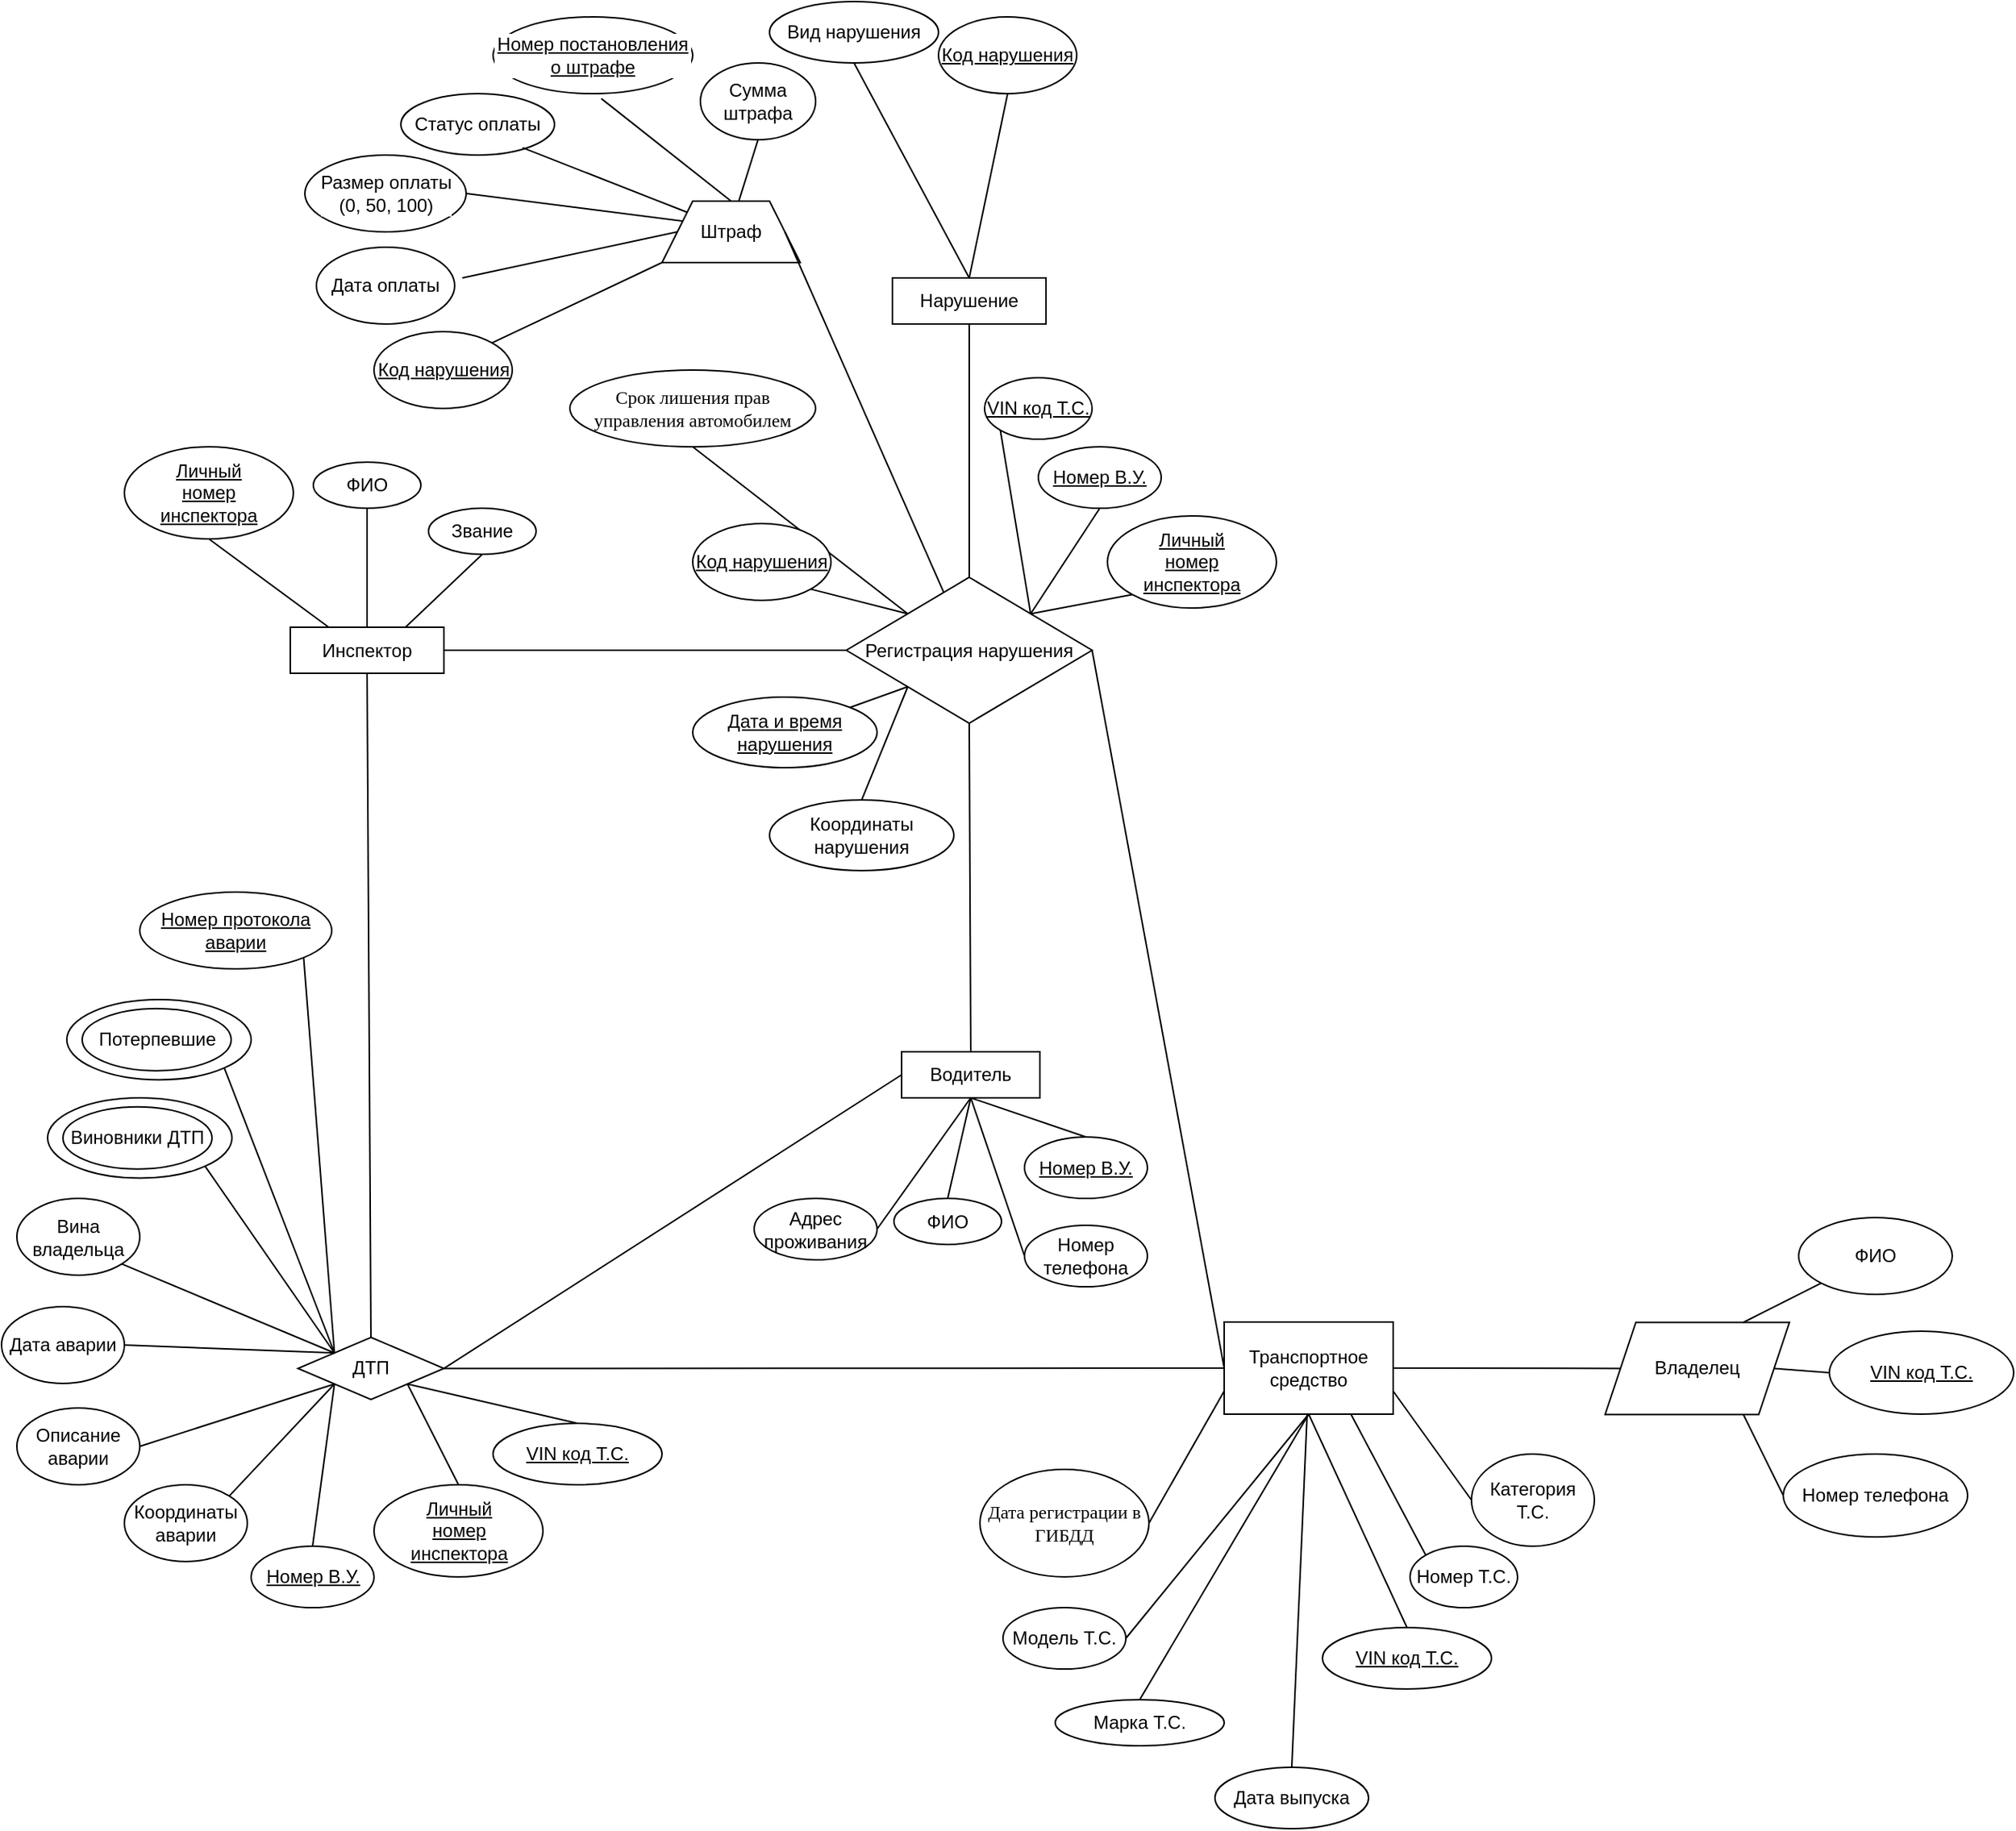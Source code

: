 <mxfile version="24.8.3">
  <diagram name="Страница — 1" id="uybRoan9pvtPxitQQdLI">
    <mxGraphModel dx="2509" dy="2067" grid="1" gridSize="10" guides="1" tooltips="1" connect="1" arrows="0" fold="1" page="1" pageScale="1" pageWidth="827" pageHeight="1169" math="0" shadow="0">
      <root>
        <mxCell id="0" />
        <mxCell id="1" parent="0" />
        <mxCell id="2xZ_PK04om7FWo83Txfk-1" value="Инспектор" style="rounded=0;whiteSpace=wrap;html=1;" parent="1" vertex="1">
          <mxGeometry x="-442" y="127.5" width="100" height="30" as="geometry" />
        </mxCell>
        <mxCell id="2xZ_PK04om7FWo83Txfk-3" value="Водитель" style="rounded=0;whiteSpace=wrap;html=1;" parent="1" vertex="1">
          <mxGeometry x="-44" y="404" width="90" height="30" as="geometry" />
        </mxCell>
        <mxCell id="2xZ_PK04om7FWo83Txfk-4" value="ФИО" style="ellipse;whiteSpace=wrap;html=1;" parent="1" vertex="1">
          <mxGeometry x="-49" y="499.5" width="70" height="30" as="geometry" />
        </mxCell>
        <mxCell id="2xZ_PK04om7FWo83Txfk-9" value="" style="endArrow=none;html=1;rounded=0;exitX=0.5;exitY=1;exitDx=0;exitDy=0;entryX=0.5;entryY=0;entryDx=0;entryDy=0;" parent="1" source="2xZ_PK04om7FWo83Txfk-3" target="2xZ_PK04om7FWo83Txfk-4" edge="1">
          <mxGeometry width="50" height="50" relative="1" as="geometry">
            <mxPoint x="326" y="796.5" as="sourcePoint" />
            <mxPoint x="-14" y="564" as="targetPoint" />
          </mxGeometry>
        </mxCell>
        <mxCell id="2xZ_PK04om7FWo83Txfk-10" value="Номер В.У." style="ellipse;whiteSpace=wrap;html=1;fontStyle=4" parent="1" vertex="1">
          <mxGeometry x="36" y="459.5" width="80" height="40" as="geometry" />
        </mxCell>
        <mxCell id="2xZ_PK04om7FWo83Txfk-11" value="" style="endArrow=none;html=1;rounded=0;entryX=0.5;entryY=0;entryDx=0;entryDy=0;" parent="1" target="2xZ_PK04om7FWo83Txfk-10" edge="1">
          <mxGeometry width="50" height="50" relative="1" as="geometry">
            <mxPoint x="1" y="434" as="sourcePoint" />
            <mxPoint x="396" y="766.5" as="targetPoint" />
          </mxGeometry>
        </mxCell>
        <mxCell id="2xZ_PK04om7FWo83Txfk-12" value="Номер телефона" style="ellipse;whiteSpace=wrap;html=1;" parent="1" vertex="1">
          <mxGeometry x="36" y="517" width="80" height="40" as="geometry" />
        </mxCell>
        <mxCell id="2xZ_PK04om7FWo83Txfk-13" value="" style="endArrow=none;html=1;rounded=0;entryX=0;entryY=0.5;entryDx=0;entryDy=0;exitX=0.5;exitY=1;exitDx=0;exitDy=0;" parent="1" source="2xZ_PK04om7FWo83Txfk-3" target="2xZ_PK04om7FWo83Txfk-12" edge="1">
          <mxGeometry width="50" height="50" relative="1" as="geometry">
            <mxPoint x="346" y="816.5" as="sourcePoint" />
            <mxPoint x="396" y="766.5" as="targetPoint" />
          </mxGeometry>
        </mxCell>
        <mxCell id="2xZ_PK04om7FWo83Txfk-15" value="Адрес проживания" style="ellipse;whiteSpace=wrap;html=1;" parent="1" vertex="1">
          <mxGeometry x="-140" y="499.5" width="80" height="40" as="geometry" />
        </mxCell>
        <mxCell id="2xZ_PK04om7FWo83Txfk-17" value="" style="endArrow=none;html=1;rounded=0;exitX=1;exitY=0.5;exitDx=0;exitDy=0;entryX=0.5;entryY=1;entryDx=0;entryDy=0;" parent="1" source="2xZ_PK04om7FWo83Txfk-15" target="2xZ_PK04om7FWo83Txfk-3" edge="1">
          <mxGeometry width="50" height="50" relative="1" as="geometry">
            <mxPoint x="216" y="686.5" as="sourcePoint" />
            <mxPoint x="256" y="636.5" as="targetPoint" />
          </mxGeometry>
        </mxCell>
        <mxCell id="2xZ_PK04om7FWo83Txfk-18" value="Нарушение" style="rounded=0;whiteSpace=wrap;html=1;" parent="1" vertex="1">
          <mxGeometry x="-50" y="-100" width="100" height="30" as="geometry" />
        </mxCell>
        <mxCell id="2xZ_PK04om7FWo83Txfk-20" value="&lt;u&gt;Личный&lt;/u&gt;&lt;div&gt;&lt;u&gt;номер&lt;/u&gt;&lt;/div&gt;&lt;div&gt;&lt;u&gt;инспектора&lt;/u&gt;&lt;/div&gt;" style="ellipse;whiteSpace=wrap;html=1;" parent="1" vertex="1">
          <mxGeometry x="-550" y="10" width="110" height="60" as="geometry" />
        </mxCell>
        <mxCell id="2xZ_PK04om7FWo83Txfk-21" value="" style="endArrow=none;html=1;rounded=0;entryX=0.5;entryY=1;entryDx=0;entryDy=0;exitX=0.25;exitY=0;exitDx=0;exitDy=0;" parent="1" source="2xZ_PK04om7FWo83Txfk-1" target="2xZ_PK04om7FWo83Txfk-20" edge="1">
          <mxGeometry width="50" height="50" relative="1" as="geometry">
            <mxPoint x="-1032" y="140" as="sourcePoint" />
            <mxPoint x="-982" y="90" as="targetPoint" />
          </mxGeometry>
        </mxCell>
        <mxCell id="2xZ_PK04om7FWo83Txfk-24" value="Транспортное&lt;div&gt;средство&lt;/div&gt;" style="rounded=0;whiteSpace=wrap;html=1;" parent="1" vertex="1">
          <mxGeometry x="166" y="580" width="110" height="60" as="geometry" />
        </mxCell>
        <mxCell id="2xZ_PK04om7FWo83Txfk-30" value="Номер Т.С." style="ellipse;whiteSpace=wrap;html=1;fontStyle=0" parent="1" vertex="1">
          <mxGeometry x="287" y="726" width="70" height="40" as="geometry" />
        </mxCell>
        <mxCell id="2xZ_PK04om7FWo83Txfk-32" value="Модель Т.С." style="ellipse;whiteSpace=wrap;html=1;" parent="1" vertex="1">
          <mxGeometry x="22" y="766" width="80" height="40" as="geometry" />
        </mxCell>
        <mxCell id="2xZ_PK04om7FWo83Txfk-34" value="" style="endArrow=none;html=1;rounded=0;exitX=0.75;exitY=1;exitDx=0;exitDy=0;entryX=0;entryY=0;entryDx=0;entryDy=0;" parent="1" source="2xZ_PK04om7FWo83Txfk-24" target="2xZ_PK04om7FWo83Txfk-30" edge="1">
          <mxGeometry width="50" height="50" relative="1" as="geometry">
            <mxPoint x="397" y="686" as="sourcePoint" />
            <mxPoint x="447" y="636" as="targetPoint" />
          </mxGeometry>
        </mxCell>
        <mxCell id="2xZ_PK04om7FWo83Txfk-41" value="Дата выпуска" style="ellipse;whiteSpace=wrap;html=1;" parent="1" vertex="1">
          <mxGeometry x="160" y="870" width="100" height="40" as="geometry" />
        </mxCell>
        <mxCell id="DVrpvTOk0jTV4oM5Se0g-2" value="&#xa;&lt;b style=&quot;font-weight: normal; font-size: 12px;&quot; id=&quot;docs-internal-guid-81faf70e-7fff-be24-3cce-21bf5d25a622&quot;&gt;&lt;span style=&quot;font-size: 12px; font-family: &amp;quot;Times New Roman&amp;quot;, serif; background-color: transparent; font-weight: 400; font-style: normal; font-variant: normal; text-decoration: none; vertical-align: baseline; white-space: pre-wrap;&quot;&gt;Дата регистрации в ГИБДД&lt;/span&gt;&lt;/b&gt;&#xa;&#xa;" style="ellipse;whiteSpace=wrap;html=1;fontColor=#000000;fontSize=12;verticalAlign=top;" vertex="1" parent="1">
          <mxGeometry x="7" y="676" width="110" height="70" as="geometry" />
        </mxCell>
        <mxCell id="DVrpvTOk0jTV4oM5Se0g-3" value="" style="endArrow=none;html=1;rounded=0;exitX=1;exitY=0.5;exitDx=0;exitDy=0;entryX=0;entryY=0.75;entryDx=0;entryDy=0;" edge="1" parent="1" source="DVrpvTOk0jTV4oM5Se0g-2" target="2xZ_PK04om7FWo83Txfk-24">
          <mxGeometry width="50" height="50" relative="1" as="geometry">
            <mxPoint x="127" y="701" as="sourcePoint" />
            <mxPoint x="317" y="646" as="targetPoint" />
          </mxGeometry>
        </mxCell>
        <mxCell id="DVrpvTOk0jTV4oM5Se0g-5" value="&lt;b style=&quot;font-weight: normal; font-size: 12px;&quot; id=&quot;docs-internal-guid-deb80641-7fff-4cc3-0323-eca9b664dfb7&quot;&gt;&lt;span style=&quot;font-size: 12px; font-family: &amp;quot;Times New Roman&amp;quot;, serif; background-color: transparent; font-weight: 400; font-style: normal; font-variant: normal; text-decoration: none; vertical-align: baseline; white-space: pre-wrap;&quot;&gt;Срок лишения прав управления автомобилем&lt;/span&gt;&lt;/b&gt;" style="ellipse;whiteSpace=wrap;html=1;fontColor=default;verticalAlign=middle;fontSize=12;" vertex="1" parent="1">
          <mxGeometry x="-260" y="-40" width="160" height="50" as="geometry" />
        </mxCell>
        <mxCell id="DVrpvTOk0jTV4oM5Se0g-6" value="" style="endArrow=none;html=1;rounded=0;exitX=0;exitY=0;exitDx=0;exitDy=0;entryX=0.5;entryY=1;entryDx=0;entryDy=0;" edge="1" parent="1" source="DVrpvTOk0jTV4oM5Se0g-7" target="DVrpvTOk0jTV4oM5Se0g-5">
          <mxGeometry width="50" height="50" relative="1" as="geometry">
            <mxPoint x="270" y="180" as="sourcePoint" />
            <mxPoint x="320" y="130" as="targetPoint" />
          </mxGeometry>
        </mxCell>
        <mxCell id="DVrpvTOk0jTV4oM5Se0g-7" value="Регистрация нарушения" style="rhombus;whiteSpace=wrap;html=1;" vertex="1" parent="1">
          <mxGeometry x="-80" y="95" width="160" height="95" as="geometry" />
        </mxCell>
        <mxCell id="DVrpvTOk0jTV4oM5Se0g-9" value="" style="endArrow=none;html=1;rounded=0;exitX=1;exitY=0.75;exitDx=0;exitDy=0;entryX=0;entryY=0.5;entryDx=0;entryDy=0;" edge="1" parent="1" source="2xZ_PK04om7FWo83Txfk-24" target="DVrpvTOk0jTV4oM5Se0g-10">
          <mxGeometry width="50" height="50" relative="1" as="geometry">
            <mxPoint x="17" y="746" as="sourcePoint" />
            <mxPoint x="347.692" y="700.446" as="targetPoint" />
          </mxGeometry>
        </mxCell>
        <mxCell id="DVrpvTOk0jTV4oM5Se0g-10" value="Категория Т.С." style="ellipse;whiteSpace=wrap;html=1;" vertex="1" parent="1">
          <mxGeometry x="327" y="666" width="80" height="60" as="geometry" />
        </mxCell>
        <mxCell id="DVrpvTOk0jTV4oM5Se0g-13" value="VIN код Т.С." style="ellipse;whiteSpace=wrap;html=1;fontStyle=4" vertex="1" parent="1">
          <mxGeometry x="230" y="779" width="110" height="40" as="geometry" />
        </mxCell>
        <mxCell id="DVrpvTOk0jTV4oM5Se0g-15" value="Марка Т.С." style="ellipse;whiteSpace=wrap;html=1;" vertex="1" parent="1">
          <mxGeometry x="56" y="826" width="110" height="30" as="geometry" />
        </mxCell>
        <mxCell id="DVrpvTOk0jTV4oM5Se0g-18" value="" style="endArrow=none;html=1;rounded=0;exitX=0.5;exitY=0;exitDx=0;exitDy=0;entryX=0.5;entryY=1;entryDx=0;entryDy=0;" edge="1" parent="1" source="DVrpvTOk0jTV4oM5Se0g-13" target="2xZ_PK04om7FWo83Txfk-24">
          <mxGeometry width="50" height="50" relative="1" as="geometry">
            <mxPoint x="307" y="856" as="sourcePoint" />
            <mxPoint x="357" y="806" as="targetPoint" />
          </mxGeometry>
        </mxCell>
        <mxCell id="DVrpvTOk0jTV4oM5Se0g-21" value="Код нарушения" style="ellipse;whiteSpace=wrap;html=1;fontStyle=4" vertex="1" parent="1">
          <mxGeometry x="-20" y="-270" width="90" height="50" as="geometry" />
        </mxCell>
        <mxCell id="DVrpvTOk0jTV4oM5Se0g-22" value="Вид нарушения" style="ellipse;whiteSpace=wrap;html=1;" vertex="1" parent="1">
          <mxGeometry x="-130" y="-280" width="110" height="40" as="geometry" />
        </mxCell>
        <mxCell id="DVrpvTOk0jTV4oM5Se0g-23" value="" style="endArrow=none;html=1;rounded=0;exitX=0.5;exitY=0;exitDx=0;exitDy=0;entryX=0.5;entryY=1;entryDx=0;entryDy=0;" edge="1" parent="1" source="2xZ_PK04om7FWo83Txfk-18" target="DVrpvTOk0jTV4oM5Se0g-22">
          <mxGeometry width="50" height="50" relative="1" as="geometry">
            <mxPoint x="-130" y="140" as="sourcePoint" />
            <mxPoint x="-80" y="90" as="targetPoint" />
          </mxGeometry>
        </mxCell>
        <mxCell id="DVrpvTOk0jTV4oM5Se0g-24" value="" style="endArrow=none;html=1;rounded=0;exitX=0.5;exitY=1;exitDx=0;exitDy=0;entryX=0.5;entryY=0;entryDx=0;entryDy=0;" edge="1" parent="1" source="DVrpvTOk0jTV4oM5Se0g-21" target="2xZ_PK04om7FWo83Txfk-18">
          <mxGeometry width="50" height="50" relative="1" as="geometry">
            <mxPoint x="-130" y="140" as="sourcePoint" />
            <mxPoint x="-80" y="90" as="targetPoint" />
          </mxGeometry>
        </mxCell>
        <mxCell id="DVrpvTOk0jTV4oM5Se0g-27" value="&lt;u&gt;Дата и время нарушения&lt;/u&gt;" style="ellipse;whiteSpace=wrap;html=1;" vertex="1" parent="1">
          <mxGeometry x="-180" y="173" width="120" height="46" as="geometry" />
        </mxCell>
        <mxCell id="DVrpvTOk0jTV4oM5Se0g-28" value="" style="endArrow=none;html=1;rounded=0;exitX=1;exitY=0;exitDx=0;exitDy=0;entryX=0;entryY=1;entryDx=0;entryDy=0;" edge="1" parent="1" source="DVrpvTOk0jTV4oM5Se0g-27" target="DVrpvTOk0jTV4oM5Se0g-7">
          <mxGeometry width="50" height="50" relative="1" as="geometry">
            <mxPoint x="10" y="200" as="sourcePoint" />
            <mxPoint x="60" y="150" as="targetPoint" />
          </mxGeometry>
        </mxCell>
        <mxCell id="DVrpvTOk0jTV4oM5Se0g-29" value="Координаты нарушения" style="ellipse;whiteSpace=wrap;html=1;" vertex="1" parent="1">
          <mxGeometry x="-130" y="240" width="120" height="46" as="geometry" />
        </mxCell>
        <mxCell id="DVrpvTOk0jTV4oM5Se0g-30" value="" style="endArrow=none;html=1;rounded=0;exitX=0.5;exitY=0;exitDx=0;exitDy=0;entryX=0;entryY=1;entryDx=0;entryDy=0;" edge="1" parent="1" source="DVrpvTOk0jTV4oM5Se0g-29" target="DVrpvTOk0jTV4oM5Se0g-7">
          <mxGeometry width="50" height="50" relative="1" as="geometry">
            <mxPoint x="10" y="210" as="sourcePoint" />
            <mxPoint x="60" y="160" as="targetPoint" />
          </mxGeometry>
        </mxCell>
        <mxCell id="DVrpvTOk0jTV4oM5Se0g-31" value="Номер В.У." style="ellipse;whiteSpace=wrap;html=1;fontStyle=4" vertex="1" parent="1">
          <mxGeometry x="45" y="10" width="80" height="40" as="geometry" />
        </mxCell>
        <mxCell id="DVrpvTOk0jTV4oM5Se0g-32" value="" style="endArrow=none;html=1;rounded=0;entryX=0.5;entryY=1;entryDx=0;entryDy=0;exitX=1;exitY=0;exitDx=0;exitDy=0;" edge="1" parent="1" source="DVrpvTOk0jTV4oM5Se0g-7" target="DVrpvTOk0jTV4oM5Se0g-31">
          <mxGeometry width="50" height="50" relative="1" as="geometry">
            <mxPoint y="190" as="sourcePoint" />
            <mxPoint x="50" y="140" as="targetPoint" />
          </mxGeometry>
        </mxCell>
        <mxCell id="DVrpvTOk0jTV4oM5Se0g-33" value="Код нарушения" style="ellipse;whiteSpace=wrap;html=1;fontStyle=4;horizontal=1;strokeColor=default;" vertex="1" parent="1">
          <mxGeometry x="-180" y="60" width="90" height="50" as="geometry" />
        </mxCell>
        <mxCell id="DVrpvTOk0jTV4oM5Se0g-34" value="" style="endArrow=none;html=1;rounded=0;exitX=1;exitY=1;exitDx=0;exitDy=0;entryX=0;entryY=0;entryDx=0;entryDy=0;" edge="1" parent="1" source="DVrpvTOk0jTV4oM5Se0g-33" target="DVrpvTOk0jTV4oM5Se0g-7">
          <mxGeometry width="50" height="50" relative="1" as="geometry">
            <mxPoint x="-100" y="180" as="sourcePoint" />
            <mxPoint x="-50" y="130" as="targetPoint" />
          </mxGeometry>
        </mxCell>
        <mxCell id="DVrpvTOk0jTV4oM5Se0g-36" value="" style="endArrow=none;html=1;rounded=0;entryX=0.5;entryY=1;entryDx=0;entryDy=0;exitX=0.5;exitY=0;exitDx=0;exitDy=0;" edge="1" parent="1" source="DVrpvTOk0jTV4oM5Se0g-7" target="2xZ_PK04om7FWo83Txfk-18">
          <mxGeometry width="50" height="50" relative="1" as="geometry">
            <mxPoint x="70" y="20" as="sourcePoint" />
            <mxPoint y="-130" as="targetPoint" />
          </mxGeometry>
        </mxCell>
        <mxCell id="DVrpvTOk0jTV4oM5Se0g-37" value="Размер оплаты&lt;div&gt;(0, 50, 100)&lt;/div&gt;" style="ellipse;whiteSpace=wrap;html=1;labelBackgroundColor=#FFFFFF;" vertex="1" parent="1">
          <mxGeometry x="-432.5" y="-180" width="105" height="50" as="geometry" />
        </mxCell>
        <mxCell id="DVrpvTOk0jTV4oM5Se0g-39" value="Статус оплаты" style="ellipse;whiteSpace=wrap;html=1;labelBackgroundColor=#FFFFFF;" vertex="1" parent="1">
          <mxGeometry x="-370" y="-220" width="100" height="40" as="geometry" />
        </mxCell>
        <mxCell id="DVrpvTOk0jTV4oM5Se0g-41" value="Дата оплаты" style="ellipse;whiteSpace=wrap;html=1;fontStyle=0;labelBackgroundColor=#FFFFFF;" vertex="1" parent="1">
          <mxGeometry x="-425" y="-120" width="90" height="50" as="geometry" />
        </mxCell>
        <mxCell id="DVrpvTOk0jTV4oM5Se0g-43" value="Номер постановления о штрафе" style="ellipse;whiteSpace=wrap;html=1;fontStyle=4;labelBackgroundColor=#FFFFFF;" vertex="1" parent="1">
          <mxGeometry x="-310" y="-270" width="130" height="50" as="geometry" />
        </mxCell>
        <mxCell id="DVrpvTOk0jTV4oM5Se0g-53" value="&lt;u&gt;Личный&lt;/u&gt;&lt;div&gt;&lt;u&gt;номер&lt;/u&gt;&lt;/div&gt;&lt;div&gt;&lt;u&gt;инспектора&lt;/u&gt;&lt;/div&gt;" style="ellipse;whiteSpace=wrap;html=1;" vertex="1" parent="1">
          <mxGeometry x="90" y="55" width="110" height="60" as="geometry" />
        </mxCell>
        <mxCell id="DVrpvTOk0jTV4oM5Se0g-54" value="" style="endArrow=none;html=1;rounded=0;entryX=0;entryY=1;entryDx=0;entryDy=0;exitX=1;exitY=0;exitDx=0;exitDy=0;" edge="1" parent="1" source="DVrpvTOk0jTV4oM5Se0g-7" target="DVrpvTOk0jTV4oM5Se0g-53">
          <mxGeometry width="50" height="50" relative="1" as="geometry">
            <mxPoint x="-70" y="190" as="sourcePoint" />
            <mxPoint x="-20" y="140" as="targetPoint" />
          </mxGeometry>
        </mxCell>
        <mxCell id="DVrpvTOk0jTV4oM5Se0g-55" value="VIN код Т.С." style="ellipse;whiteSpace=wrap;html=1;fontStyle=4" vertex="1" parent="1">
          <mxGeometry x="10" y="-35" width="70" height="40" as="geometry" />
        </mxCell>
        <mxCell id="DVrpvTOk0jTV4oM5Se0g-56" value="" style="endArrow=none;html=1;rounded=0;entryX=0;entryY=1;entryDx=0;entryDy=0;exitX=1;exitY=0;exitDx=0;exitDy=0;" edge="1" parent="1" source="DVrpvTOk0jTV4oM5Se0g-7" target="DVrpvTOk0jTV4oM5Se0g-55">
          <mxGeometry width="50" height="50" relative="1" as="geometry">
            <mxPoint x="40" y="120" as="sourcePoint" />
            <mxPoint x="90" y="110" as="targetPoint" />
          </mxGeometry>
        </mxCell>
        <mxCell id="DVrpvTOk0jTV4oM5Se0g-57" value="" style="endArrow=none;html=1;rounded=0;exitX=1;exitY=0.5;exitDx=0;exitDy=0;entryX=0;entryY=0.5;entryDx=0;entryDy=0;" edge="1" parent="1" source="2xZ_PK04om7FWo83Txfk-1" target="DVrpvTOk0jTV4oM5Se0g-7">
          <mxGeometry width="50" height="50" relative="1" as="geometry">
            <mxPoint x="40" y="160" as="sourcePoint" />
            <mxPoint x="90" y="110" as="targetPoint" />
          </mxGeometry>
        </mxCell>
        <mxCell id="DVrpvTOk0jTV4oM5Se0g-58" value="ФИО" style="ellipse;whiteSpace=wrap;html=1;" vertex="1" parent="1">
          <mxGeometry x="-427" y="20" width="70" height="30" as="geometry" />
        </mxCell>
        <mxCell id="DVrpvTOk0jTV4oM5Se0g-59" value="Звание" style="ellipse;whiteSpace=wrap;html=1;" vertex="1" parent="1">
          <mxGeometry x="-352" y="50" width="70" height="30" as="geometry" />
        </mxCell>
        <mxCell id="DVrpvTOk0jTV4oM5Se0g-60" value="" style="endArrow=none;html=1;rounded=0;exitX=0.5;exitY=0;exitDx=0;exitDy=0;entryX=0.5;entryY=1;entryDx=0;entryDy=0;" edge="1" parent="1" source="2xZ_PK04om7FWo83Txfk-1" target="DVrpvTOk0jTV4oM5Se0g-58">
          <mxGeometry width="50" height="50" relative="1" as="geometry">
            <mxPoint x="-162" y="150" as="sourcePoint" />
            <mxPoint x="-112" y="100" as="targetPoint" />
          </mxGeometry>
        </mxCell>
        <mxCell id="DVrpvTOk0jTV4oM5Se0g-61" value="" style="endArrow=none;html=1;rounded=0;exitX=0.75;exitY=0;exitDx=0;exitDy=0;entryX=0.5;entryY=1;entryDx=0;entryDy=0;" edge="1" parent="1" source="2xZ_PK04om7FWo83Txfk-1" target="DVrpvTOk0jTV4oM5Se0g-59">
          <mxGeometry width="50" height="50" relative="1" as="geometry">
            <mxPoint x="-162" y="150" as="sourcePoint" />
            <mxPoint x="-112" y="100" as="targetPoint" />
          </mxGeometry>
        </mxCell>
        <mxCell id="DVrpvTOk0jTV4oM5Se0g-62" value="Штраф" style="shape=trapezoid;perimeter=trapezoidPerimeter;whiteSpace=wrap;html=1;fixedSize=1;labelBackgroundColor=#FFFFFF;" vertex="1" parent="1">
          <mxGeometry x="-200" y="-150" width="90" height="40" as="geometry" />
        </mxCell>
        <mxCell id="DVrpvTOk0jTV4oM5Se0g-71" value="" style="endArrow=none;html=1;rounded=0;entryX=0;entryY=0.5;entryDx=0;entryDy=0;exitX=1;exitY=0.5;exitDx=0;exitDy=0;" edge="1" parent="1" source="2xZ_PK04om7FWo83Txfk-24" target="DVrpvTOk0jTV4oM5Se0g-72">
          <mxGeometry width="50" height="50" relative="1" as="geometry">
            <mxPoint x="-33" y="697" as="sourcePoint" />
            <mxPoint x="347.0" y="627" as="targetPoint" />
          </mxGeometry>
        </mxCell>
        <mxCell id="DVrpvTOk0jTV4oM5Se0g-72" value="Владелец" style="shape=parallelogram;perimeter=parallelogramPerimeter;whiteSpace=wrap;html=1;fixedSize=1;" vertex="1" parent="1">
          <mxGeometry x="414" y="580.25" width="120" height="60" as="geometry" />
        </mxCell>
        <mxCell id="DVrpvTOk0jTV4oM5Se0g-73" value="" style="endArrow=none;html=1;rounded=0;exitX=1;exitY=0.5;exitDx=0;exitDy=0;entryX=0;entryY=0.5;entryDx=0;entryDy=0;" edge="1" parent="1" source="DVrpvTOk0jTV4oM5Se0g-7" target="2xZ_PK04om7FWo83Txfk-24">
          <mxGeometry width="50" height="50" relative="1" as="geometry">
            <mxPoint x="340" y="230" as="sourcePoint" />
            <mxPoint x="390" y="180" as="targetPoint" />
          </mxGeometry>
        </mxCell>
        <mxCell id="DVrpvTOk0jTV4oM5Se0g-75" value="Сумма штрафа" style="ellipse;whiteSpace=wrap;html=1;" vertex="1" parent="1">
          <mxGeometry x="-175" y="-240" width="75" height="50" as="geometry" />
        </mxCell>
        <mxCell id="DVrpvTOk0jTV4oM5Se0g-83" value="ДТП" style="rhombus;whiteSpace=wrap;html=1;" vertex="1" parent="1">
          <mxGeometry x="-437" y="590" width="95" height="40.5" as="geometry" />
        </mxCell>
        <mxCell id="DVrpvTOk0jTV4oM5Se0g-84" value="Координаты аварии" style="ellipse;whiteSpace=wrap;html=1;" vertex="1" parent="1">
          <mxGeometry x="-550" y="686" width="80" height="50" as="geometry" />
        </mxCell>
        <mxCell id="DVrpvTOk0jTV4oM5Se0g-85" value="Дата аварии" style="ellipse;whiteSpace=wrap;html=1;" vertex="1" parent="1">
          <mxGeometry x="-630" y="570" width="80" height="50" as="geometry" />
        </mxCell>
        <mxCell id="DVrpvTOk0jTV4oM5Se0g-86" value="Вина владельца" style="ellipse;whiteSpace=wrap;html=1;" vertex="1" parent="1">
          <mxGeometry x="-620" y="499.5" width="80" height="50" as="geometry" />
        </mxCell>
        <mxCell id="DVrpvTOk0jTV4oM5Se0g-88" value="Описание аварии" style="ellipse;whiteSpace=wrap;html=1;" vertex="1" parent="1">
          <mxGeometry x="-620" y="636" width="80" height="50" as="geometry" />
        </mxCell>
        <mxCell id="DVrpvTOk0jTV4oM5Se0g-92" value="" style="endArrow=none;html=1;rounded=0;exitX=0.5;exitY=1;exitDx=0;exitDy=0;entryX=0.5;entryY=0;entryDx=0;entryDy=0;" edge="1" parent="1" source="DVrpvTOk0jTV4oM5Se0g-7" target="2xZ_PK04om7FWo83Txfk-3">
          <mxGeometry width="50" height="50" relative="1" as="geometry">
            <mxPoint y="170" as="sourcePoint" />
            <mxPoint y="310" as="targetPoint" />
          </mxGeometry>
        </mxCell>
        <mxCell id="DVrpvTOk0jTV4oM5Se0g-93" value="" style="endArrow=none;html=1;rounded=0;exitX=1;exitY=0.5;exitDx=0;exitDy=0;" edge="1" parent="1" source="DVrpvTOk0jTV4oM5Se0g-62" target="DVrpvTOk0jTV4oM5Se0g-7">
          <mxGeometry width="50" height="50" relative="1" as="geometry">
            <mxPoint x="-130" y="-60" as="sourcePoint" />
            <mxPoint x="-80" y="-110" as="targetPoint" />
          </mxGeometry>
        </mxCell>
        <mxCell id="DVrpvTOk0jTV4oM5Se0g-94" value="Код нарушения" style="ellipse;whiteSpace=wrap;html=1;fontStyle=4" vertex="1" parent="1">
          <mxGeometry x="-387.5" y="-65" width="90" height="50" as="geometry" />
        </mxCell>
        <mxCell id="DVrpvTOk0jTV4oM5Se0g-95" value="" style="endArrow=none;html=1;rounded=0;entryX=0.542;entryY=1.064;entryDx=0;entryDy=0;entryPerimeter=0;exitX=0.5;exitY=0;exitDx=0;exitDy=0;" edge="1" parent="1" source="DVrpvTOk0jTV4oM5Se0g-62" target="DVrpvTOk0jTV4oM5Se0g-43">
          <mxGeometry width="50" height="50" relative="1" as="geometry">
            <mxPoint x="-130" y="10" as="sourcePoint" />
            <mxPoint x="-80" y="-40" as="targetPoint" />
          </mxGeometry>
        </mxCell>
        <mxCell id="DVrpvTOk0jTV4oM5Se0g-96" value="" style="endArrow=none;html=1;rounded=0;entryX=1;entryY=0.5;entryDx=0;entryDy=0;exitX=0;exitY=0.25;exitDx=0;exitDy=0;" edge="1" parent="1" source="DVrpvTOk0jTV4oM5Se0g-62" target="DVrpvTOk0jTV4oM5Se0g-37">
          <mxGeometry width="50" height="50" relative="1" as="geometry">
            <mxPoint x="-199" y="-140" as="sourcePoint" />
            <mxPoint x="-230" y="-207" as="targetPoint" />
          </mxGeometry>
        </mxCell>
        <mxCell id="DVrpvTOk0jTV4oM5Se0g-97" value="" style="endArrow=none;html=1;rounded=0;entryX=0.792;entryY=0.88;entryDx=0;entryDy=0;exitX=0;exitY=0;exitDx=0;exitDy=0;entryPerimeter=0;" edge="1" parent="1" source="DVrpvTOk0jTV4oM5Se0g-62" target="DVrpvTOk0jTV4oM5Se0g-39">
          <mxGeometry width="50" height="50" relative="1" as="geometry">
            <mxPoint x="-230" y="-127" as="sourcePoint" />
            <mxPoint x="-318" y="-145" as="targetPoint" />
          </mxGeometry>
        </mxCell>
        <mxCell id="DVrpvTOk0jTV4oM5Se0g-98" value="" style="endArrow=none;html=1;rounded=0;exitX=0;exitY=0.5;exitDx=0;exitDy=0;" edge="1" parent="1" source="DVrpvTOk0jTV4oM5Se0g-62">
          <mxGeometry width="50" height="50" relative="1" as="geometry">
            <mxPoint x="-228" y="-133" as="sourcePoint" />
            <mxPoint x="-330" y="-100" as="targetPoint" />
          </mxGeometry>
        </mxCell>
        <mxCell id="DVrpvTOk0jTV4oM5Se0g-99" value="" style="endArrow=none;html=1;rounded=0;exitX=0;exitY=1;exitDx=0;exitDy=0;entryX=1;entryY=0;entryDx=0;entryDy=0;" edge="1" parent="1" source="DVrpvTOk0jTV4oM5Se0g-62" target="DVrpvTOk0jTV4oM5Se0g-94">
          <mxGeometry width="50" height="50" relative="1" as="geometry">
            <mxPoint x="-234" y="-120" as="sourcePoint" />
            <mxPoint x="-320" y="-90" as="targetPoint" />
          </mxGeometry>
        </mxCell>
        <mxCell id="DVrpvTOk0jTV4oM5Se0g-100" value="" style="endArrow=none;html=1;rounded=0;entryX=0.5;entryY=1;entryDx=0;entryDy=0;" edge="1" parent="1" target="DVrpvTOk0jTV4oM5Se0g-75">
          <mxGeometry width="50" height="50" relative="1" as="geometry">
            <mxPoint x="-150" y="-150" as="sourcePoint" />
            <mxPoint x="-230" y="-207" as="targetPoint" />
          </mxGeometry>
        </mxCell>
        <mxCell id="DVrpvTOk0jTV4oM5Se0g-101" style="edgeStyle=orthogonalEdgeStyle;rounded=0;orthogonalLoop=1;jettySize=auto;html=1;exitX=0.5;exitY=1;exitDx=0;exitDy=0;" edge="1" parent="1" source="DVrpvTOk0jTV4oM5Se0g-83" target="DVrpvTOk0jTV4oM5Se0g-83">
          <mxGeometry relative="1" as="geometry" />
        </mxCell>
        <mxCell id="DVrpvTOk0jTV4oM5Se0g-104" value="" style="group" vertex="1" connectable="0" parent="1">
          <mxGeometry x="-600" y="434" width="120" height="52.25" as="geometry" />
        </mxCell>
        <mxCell id="DVrpvTOk0jTV4oM5Se0g-103" value="" style="ellipse;whiteSpace=wrap;html=1;" vertex="1" parent="DVrpvTOk0jTV4oM5Se0g-104">
          <mxGeometry width="120" height="52.25" as="geometry" />
        </mxCell>
        <mxCell id="DVrpvTOk0jTV4oM5Se0g-102" value="Виновники ДТП" style="ellipse;whiteSpace=wrap;html=1;" vertex="1" parent="DVrpvTOk0jTV4oM5Se0g-104">
          <mxGeometry x="10" y="5.87" width="97" height="40.5" as="geometry" />
        </mxCell>
        <mxCell id="DVrpvTOk0jTV4oM5Se0g-105" value="" style="group" vertex="1" connectable="0" parent="1">
          <mxGeometry x="-587.5" y="370" width="120" height="52.25" as="geometry" />
        </mxCell>
        <mxCell id="DVrpvTOk0jTV4oM5Se0g-106" value="" style="ellipse;whiteSpace=wrap;html=1;" vertex="1" parent="DVrpvTOk0jTV4oM5Se0g-105">
          <mxGeometry width="120" height="52.25" as="geometry" />
        </mxCell>
        <mxCell id="DVrpvTOk0jTV4oM5Se0g-107" value="Потерпевшие" style="ellipse;whiteSpace=wrap;html=1;" vertex="1" parent="DVrpvTOk0jTV4oM5Se0g-105">
          <mxGeometry x="10" y="5.87" width="97" height="40.5" as="geometry" />
        </mxCell>
        <mxCell id="DVrpvTOk0jTV4oM5Se0g-109" value="" style="endArrow=none;html=1;rounded=0;entryX=0.5;entryY=1;entryDx=0;entryDy=0;exitX=0.5;exitY=0;exitDx=0;exitDy=0;" edge="1" parent="1" source="DVrpvTOk0jTV4oM5Se0g-83" target="2xZ_PK04om7FWo83Txfk-1">
          <mxGeometry width="50" height="50" relative="1" as="geometry">
            <mxPoint x="-260" y="410" as="sourcePoint" />
            <mxPoint x="-210" y="360" as="targetPoint" />
          </mxGeometry>
        </mxCell>
        <mxCell id="DVrpvTOk0jTV4oM5Se0g-110" value="" style="endArrow=none;html=1;rounded=0;entryX=0;entryY=0.5;entryDx=0;entryDy=0;exitX=1;exitY=0.5;exitDx=0;exitDy=0;" edge="1" parent="1" source="DVrpvTOk0jTV4oM5Se0g-83" target="2xZ_PK04om7FWo83Txfk-24">
          <mxGeometry width="50" height="50" relative="1" as="geometry">
            <mxPoint x="-260" y="410" as="sourcePoint" />
            <mxPoint x="-210" y="360" as="targetPoint" />
          </mxGeometry>
        </mxCell>
        <mxCell id="DVrpvTOk0jTV4oM5Se0g-111" value="&lt;u&gt;Личный&lt;/u&gt;&lt;div&gt;&lt;u&gt;номер&lt;/u&gt;&lt;/div&gt;&lt;div&gt;&lt;u&gt;инспектора&lt;/u&gt;&lt;/div&gt;" style="ellipse;whiteSpace=wrap;html=1;" vertex="1" parent="1">
          <mxGeometry x="-387.5" y="686" width="110" height="60" as="geometry" />
        </mxCell>
        <mxCell id="DVrpvTOk0jTV4oM5Se0g-112" value="VIN код Т.С." style="ellipse;whiteSpace=wrap;html=1;fontStyle=4" vertex="1" parent="1">
          <mxGeometry x="-310" y="646" width="110" height="40" as="geometry" />
        </mxCell>
        <mxCell id="DVrpvTOk0jTV4oM5Se0g-113" value="" style="endArrow=none;html=1;rounded=0;entryX=0;entryY=0.5;entryDx=0;entryDy=0;exitX=1;exitY=0.5;exitDx=0;exitDy=0;" edge="1" parent="1" source="DVrpvTOk0jTV4oM5Se0g-83" target="2xZ_PK04om7FWo83Txfk-3">
          <mxGeometry width="50" height="50" relative="1" as="geometry">
            <mxPoint x="-180" y="610" as="sourcePoint" />
            <mxPoint x="-130" y="560" as="targetPoint" />
          </mxGeometry>
        </mxCell>
        <mxCell id="DVrpvTOk0jTV4oM5Se0g-114" value="Номер В.У." style="ellipse;whiteSpace=wrap;html=1;fontStyle=4" vertex="1" parent="1">
          <mxGeometry x="-467.5" y="726" width="80" height="40" as="geometry" />
        </mxCell>
        <mxCell id="DVrpvTOk0jTV4oM5Se0g-115" value="" style="endArrow=none;html=1;rounded=0;exitX=1;exitY=1;exitDx=0;exitDy=0;entryX=0.5;entryY=0;entryDx=0;entryDy=0;" edge="1" parent="1" source="DVrpvTOk0jTV4oM5Se0g-83" target="DVrpvTOk0jTV4oM5Se0g-112">
          <mxGeometry width="50" height="50" relative="1" as="geometry">
            <mxPoint x="-270" y="620" as="sourcePoint" />
            <mxPoint x="-220" y="570" as="targetPoint" />
          </mxGeometry>
        </mxCell>
        <mxCell id="DVrpvTOk0jTV4oM5Se0g-116" value="" style="endArrow=none;html=1;rounded=0;exitX=1;exitY=1;exitDx=0;exitDy=0;entryX=0.5;entryY=0;entryDx=0;entryDy=0;" edge="1" parent="1" source="DVrpvTOk0jTV4oM5Se0g-83" target="DVrpvTOk0jTV4oM5Se0g-111">
          <mxGeometry width="50" height="50" relative="1" as="geometry">
            <mxPoint x="-270" y="620" as="sourcePoint" />
            <mxPoint x="-220" y="570" as="targetPoint" />
          </mxGeometry>
        </mxCell>
        <mxCell id="DVrpvTOk0jTV4oM5Se0g-117" value="" style="endArrow=none;html=1;rounded=0;exitX=0;exitY=1;exitDx=0;exitDy=0;entryX=0.5;entryY=0;entryDx=0;entryDy=0;" edge="1" parent="1" source="DVrpvTOk0jTV4oM5Se0g-83" target="DVrpvTOk0jTV4oM5Se0g-114">
          <mxGeometry width="50" height="50" relative="1" as="geometry">
            <mxPoint x="-270" y="620" as="sourcePoint" />
            <mxPoint x="-220" y="570" as="targetPoint" />
          </mxGeometry>
        </mxCell>
        <mxCell id="DVrpvTOk0jTV4oM5Se0g-118" value="" style="endArrow=none;html=1;rounded=0;entryX=0;entryY=1;entryDx=0;entryDy=0;exitX=1;exitY=0;exitDx=0;exitDy=0;" edge="1" parent="1" source="DVrpvTOk0jTV4oM5Se0g-84" target="DVrpvTOk0jTV4oM5Se0g-83">
          <mxGeometry width="50" height="50" relative="1" as="geometry">
            <mxPoint x="-270" y="620" as="sourcePoint" />
            <mxPoint x="-220" y="570" as="targetPoint" />
          </mxGeometry>
        </mxCell>
        <mxCell id="DVrpvTOk0jTV4oM5Se0g-119" value="" style="endArrow=none;html=1;rounded=0;exitX=0;exitY=1;exitDx=0;exitDy=0;entryX=1;entryY=0.5;entryDx=0;entryDy=0;" edge="1" parent="1" source="DVrpvTOk0jTV4oM5Se0g-83" target="DVrpvTOk0jTV4oM5Se0g-88">
          <mxGeometry width="50" height="50" relative="1" as="geometry">
            <mxPoint x="-270" y="620" as="sourcePoint" />
            <mxPoint x="-220" y="570" as="targetPoint" />
          </mxGeometry>
        </mxCell>
        <mxCell id="DVrpvTOk0jTV4oM5Se0g-120" value="" style="endArrow=none;html=1;rounded=0;entryX=0;entryY=0;entryDx=0;entryDy=0;exitX=1;exitY=0.5;exitDx=0;exitDy=0;" edge="1" parent="1" source="DVrpvTOk0jTV4oM5Se0g-85" target="DVrpvTOk0jTV4oM5Se0g-83">
          <mxGeometry width="50" height="50" relative="1" as="geometry">
            <mxPoint x="-270" y="620" as="sourcePoint" />
            <mxPoint x="-220" y="570" as="targetPoint" />
          </mxGeometry>
        </mxCell>
        <mxCell id="DVrpvTOk0jTV4oM5Se0g-121" value="" style="endArrow=none;html=1;rounded=0;exitX=0;exitY=0;exitDx=0;exitDy=0;entryX=1;entryY=1;entryDx=0;entryDy=0;" edge="1" parent="1" source="DVrpvTOk0jTV4oM5Se0g-83" target="DVrpvTOk0jTV4oM5Se0g-86">
          <mxGeometry width="50" height="50" relative="1" as="geometry">
            <mxPoint x="-270" y="620" as="sourcePoint" />
            <mxPoint x="-220" y="570" as="targetPoint" />
          </mxGeometry>
        </mxCell>
        <mxCell id="DVrpvTOk0jTV4oM5Se0g-122" value="" style="endArrow=none;html=1;rounded=0;exitX=0;exitY=0;exitDx=0;exitDy=0;entryX=1;entryY=1;entryDx=0;entryDy=0;" edge="1" parent="1" source="DVrpvTOk0jTV4oM5Se0g-83" target="DVrpvTOk0jTV4oM5Se0g-103">
          <mxGeometry width="50" height="50" relative="1" as="geometry">
            <mxPoint x="-270" y="620" as="sourcePoint" />
            <mxPoint x="-220" y="570" as="targetPoint" />
          </mxGeometry>
        </mxCell>
        <mxCell id="DVrpvTOk0jTV4oM5Se0g-123" value="" style="endArrow=none;html=1;rounded=0;exitX=0;exitY=0;exitDx=0;exitDy=0;entryX=1;entryY=1;entryDx=0;entryDy=0;" edge="1" parent="1" source="DVrpvTOk0jTV4oM5Se0g-83" target="DVrpvTOk0jTV4oM5Se0g-106">
          <mxGeometry width="50" height="50" relative="1" as="geometry">
            <mxPoint x="-270" y="620" as="sourcePoint" />
            <mxPoint x="-220" y="570" as="targetPoint" />
          </mxGeometry>
        </mxCell>
        <mxCell id="DVrpvTOk0jTV4oM5Se0g-124" value="Номер протокола аварии" style="ellipse;whiteSpace=wrap;html=1;fontStyle=4" vertex="1" parent="1">
          <mxGeometry x="-540" y="300" width="125" height="50" as="geometry" />
        </mxCell>
        <mxCell id="DVrpvTOk0jTV4oM5Se0g-125" value="" style="endArrow=none;html=1;rounded=0;exitX=1;exitY=1;exitDx=0;exitDy=0;entryX=0;entryY=0;entryDx=0;entryDy=0;" edge="1" parent="1" source="DVrpvTOk0jTV4oM5Se0g-124" target="DVrpvTOk0jTV4oM5Se0g-83">
          <mxGeometry width="50" height="50" relative="1" as="geometry">
            <mxPoint x="-160" y="340" as="sourcePoint" />
            <mxPoint x="-410" y="600" as="targetPoint" />
          </mxGeometry>
        </mxCell>
        <mxCell id="DVrpvTOk0jTV4oM5Se0g-126" value="" style="endArrow=none;html=1;rounded=0;exitX=1;exitY=0.5;exitDx=0;exitDy=0;entryX=0.5;entryY=1;entryDx=0;entryDy=0;" edge="1" parent="1" source="2xZ_PK04om7FWo83Txfk-32" target="2xZ_PK04om7FWo83Txfk-24">
          <mxGeometry width="50" height="50" relative="1" as="geometry">
            <mxPoint x="240" y="710" as="sourcePoint" />
            <mxPoint x="290" y="660" as="targetPoint" />
          </mxGeometry>
        </mxCell>
        <mxCell id="DVrpvTOk0jTV4oM5Se0g-127" value="" style="endArrow=none;html=1;rounded=0;exitX=0.5;exitY=0;exitDx=0;exitDy=0;entryX=0.5;entryY=1;entryDx=0;entryDy=0;" edge="1" parent="1" source="DVrpvTOk0jTV4oM5Se0g-15" target="2xZ_PK04om7FWo83Txfk-24">
          <mxGeometry width="50" height="50" relative="1" as="geometry">
            <mxPoint x="240" y="710" as="sourcePoint" />
            <mxPoint x="290" y="660" as="targetPoint" />
          </mxGeometry>
        </mxCell>
        <mxCell id="DVrpvTOk0jTV4oM5Se0g-128" value="" style="endArrow=none;html=1;rounded=0;entryX=0.5;entryY=0;entryDx=0;entryDy=0;" edge="1" parent="1" target="2xZ_PK04om7FWo83Txfk-41">
          <mxGeometry width="50" height="50" relative="1" as="geometry">
            <mxPoint x="220" y="640" as="sourcePoint" />
            <mxPoint x="290" y="660" as="targetPoint" />
          </mxGeometry>
        </mxCell>
        <mxCell id="DVrpvTOk0jTV4oM5Se0g-129" value="ФИО" style="ellipse;whiteSpace=wrap;html=1;" vertex="1" parent="1">
          <mxGeometry x="540" y="512" width="100" height="50" as="geometry" />
        </mxCell>
        <mxCell id="DVrpvTOk0jTV4oM5Se0g-130" value="Номер телефона" style="ellipse;whiteSpace=wrap;html=1;" vertex="1" parent="1">
          <mxGeometry x="530" y="666" width="120" height="54" as="geometry" />
        </mxCell>
        <mxCell id="DVrpvTOk0jTV4oM5Se0g-131" value="VIN код Т.С." style="ellipse;whiteSpace=wrap;html=1;fontStyle=4" vertex="1" parent="1">
          <mxGeometry x="560" y="586" width="120" height="54" as="geometry" />
        </mxCell>
        <mxCell id="DVrpvTOk0jTV4oM5Se0g-132" value="" style="endArrow=none;html=1;rounded=0;entryX=1;entryY=0.5;entryDx=0;entryDy=0;exitX=0;exitY=0.5;exitDx=0;exitDy=0;" edge="1" parent="1" source="DVrpvTOk0jTV4oM5Se0g-131" target="DVrpvTOk0jTV4oM5Se0g-72">
          <mxGeometry width="50" height="50" relative="1" as="geometry">
            <mxPoint x="380" y="690" as="sourcePoint" />
            <mxPoint x="430" y="640" as="targetPoint" />
          </mxGeometry>
        </mxCell>
        <mxCell id="DVrpvTOk0jTV4oM5Se0g-133" value="" style="endArrow=none;html=1;rounded=0;entryX=0.75;entryY=0;entryDx=0;entryDy=0;exitX=0;exitY=1;exitDx=0;exitDy=0;" edge="1" parent="1" source="DVrpvTOk0jTV4oM5Se0g-129" target="DVrpvTOk0jTV4oM5Se0g-72">
          <mxGeometry width="50" height="50" relative="1" as="geometry">
            <mxPoint x="380" y="690" as="sourcePoint" />
            <mxPoint x="430" y="640" as="targetPoint" />
          </mxGeometry>
        </mxCell>
        <mxCell id="DVrpvTOk0jTV4oM5Se0g-134" value="" style="endArrow=none;html=1;rounded=0;exitX=0;exitY=0.5;exitDx=0;exitDy=0;entryX=0.75;entryY=1;entryDx=0;entryDy=0;" edge="1" parent="1" source="DVrpvTOk0jTV4oM5Se0g-130" target="DVrpvTOk0jTV4oM5Se0g-72">
          <mxGeometry width="50" height="50" relative="1" as="geometry">
            <mxPoint x="380" y="690" as="sourcePoint" />
            <mxPoint x="430" y="640" as="targetPoint" />
          </mxGeometry>
        </mxCell>
      </root>
    </mxGraphModel>
  </diagram>
</mxfile>
